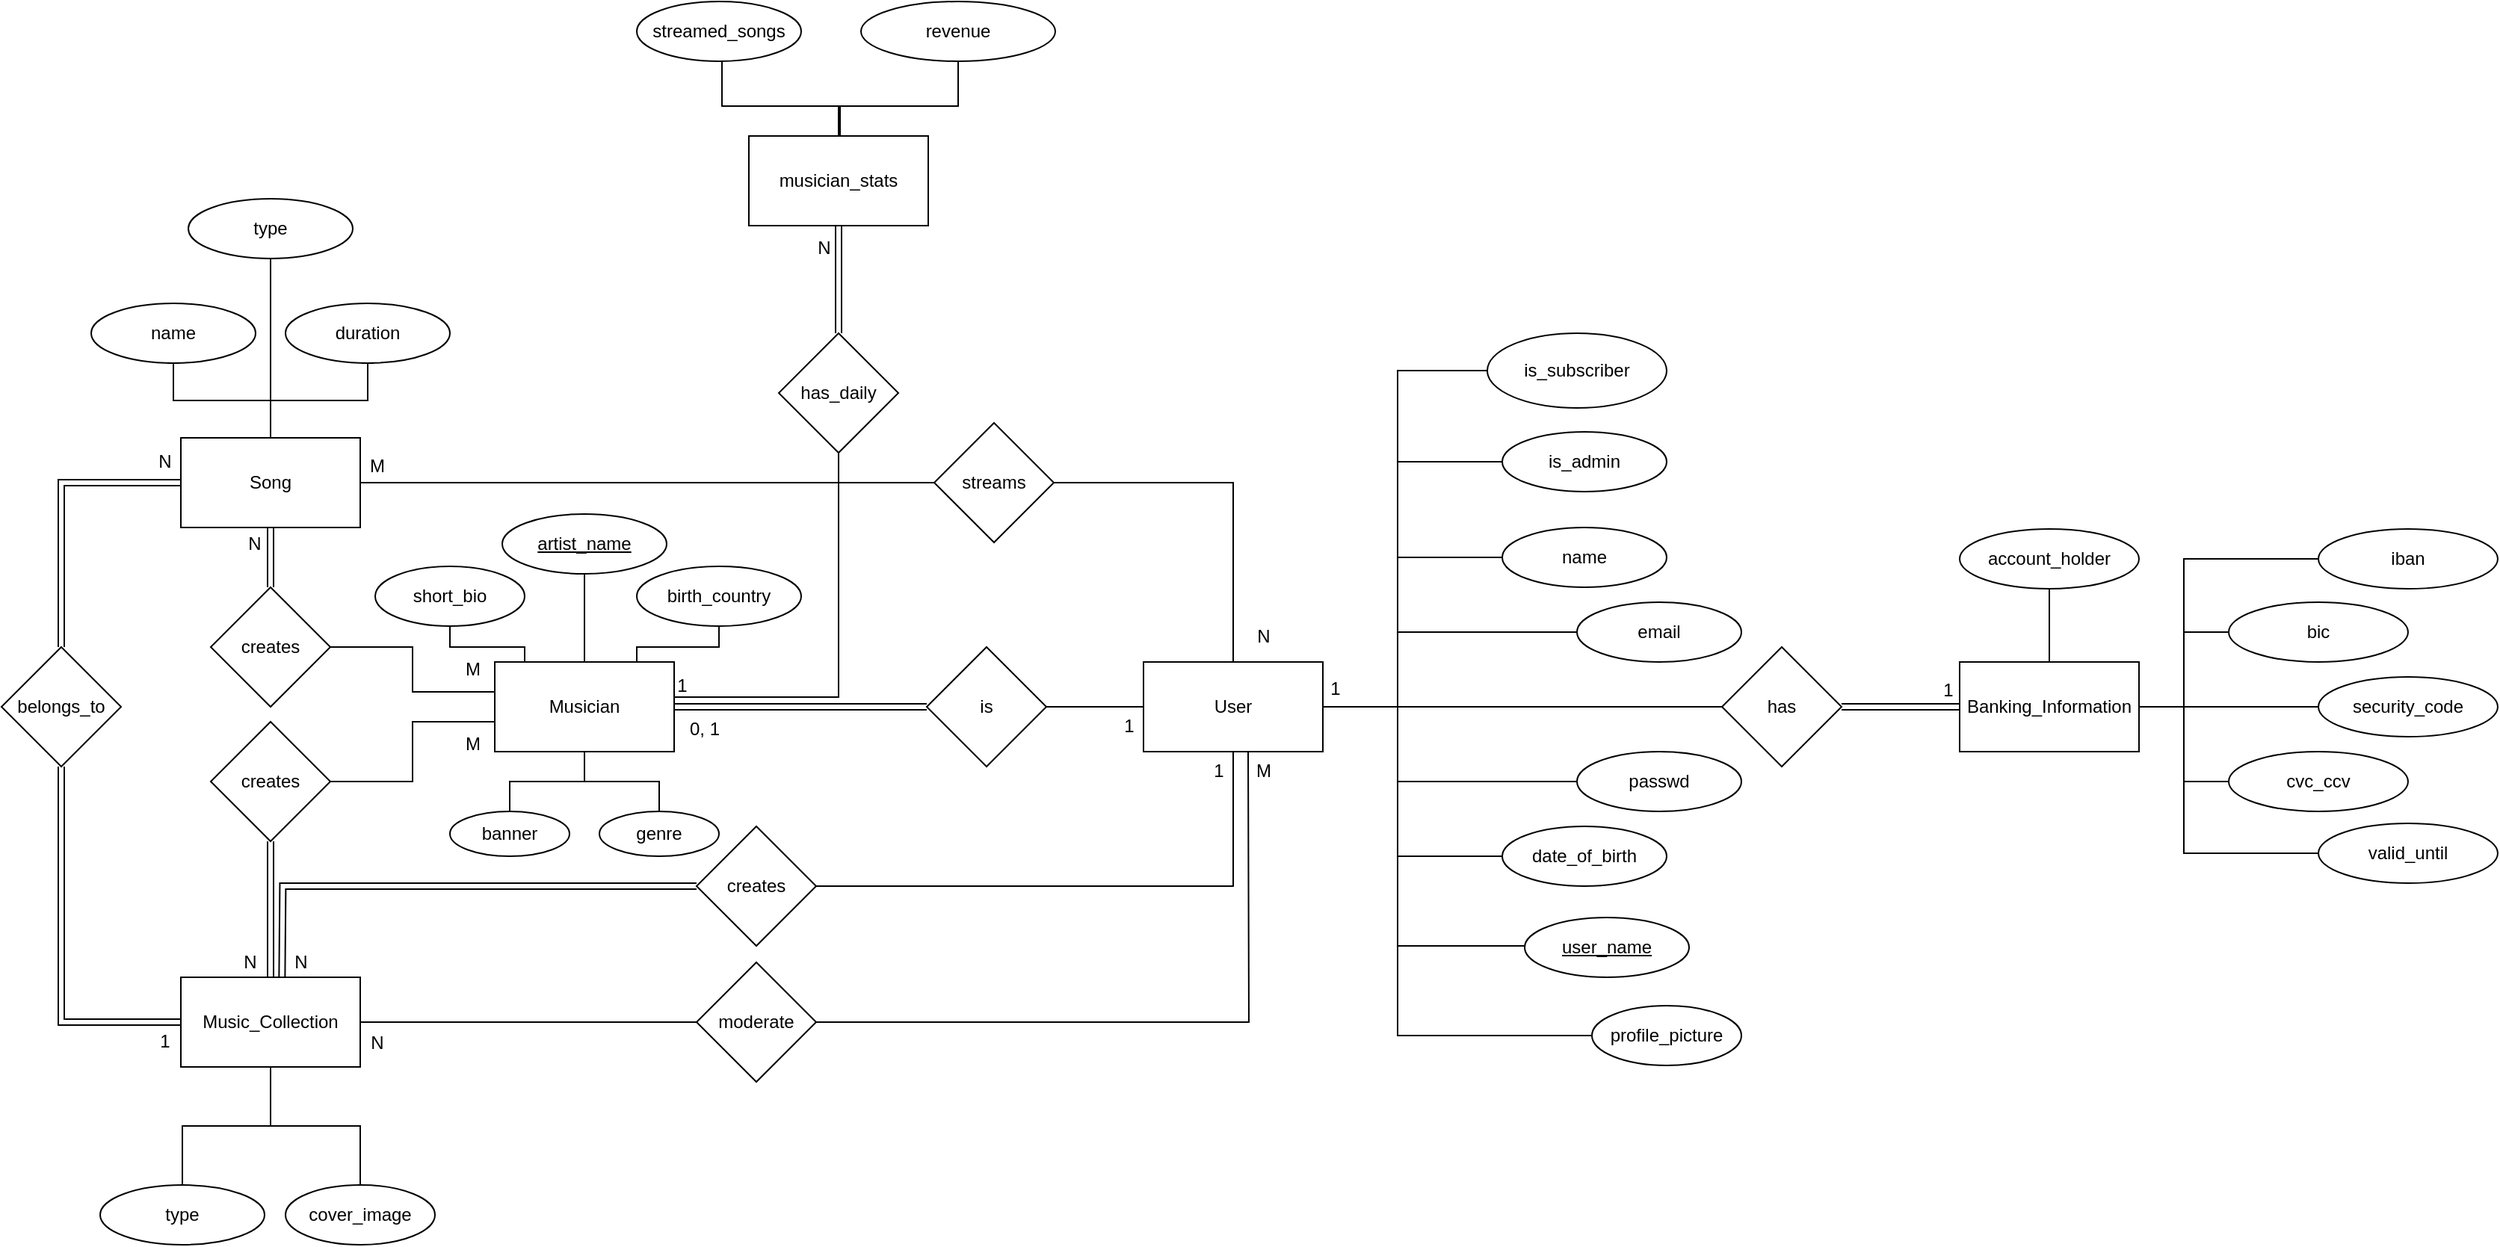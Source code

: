 <mxfile version="24.7.17">
  <diagram name="Page-1" id="TaUfX6dQ_6sSOLUEPohV">
    <mxGraphModel dx="2623" dy="2184" grid="1" gridSize="10" guides="1" tooltips="1" connect="1" arrows="1" fold="1" page="1" pageScale="1" pageWidth="850" pageHeight="1100" math="0" shadow="0">
      <root>
        <mxCell id="0" />
        <mxCell id="1" parent="0" />
        <mxCell id="M-IZh2_x-mo40waA8k21-18" style="edgeStyle=orthogonalEdgeStyle;rounded=0;orthogonalLoop=1;jettySize=auto;html=1;entryX=0.5;entryY=1;entryDx=0;entryDy=0;endArrow=baseDash;endFill=0;" parent="1" source="M-IZh2_x-mo40waA8k21-2" target="M-IZh2_x-mo40waA8k21-17" edge="1">
          <mxGeometry relative="1" as="geometry" />
        </mxCell>
        <mxCell id="M-IZh2_x-mo40waA8k21-19" style="edgeStyle=orthogonalEdgeStyle;rounded=0;orthogonalLoop=1;jettySize=auto;html=1;entryX=0.5;entryY=1;entryDx=0;entryDy=0;endArrow=baseDash;endFill=0;" parent="1" source="M-IZh2_x-mo40waA8k21-2" target="M-IZh2_x-mo40waA8k21-16" edge="1">
          <mxGeometry relative="1" as="geometry" />
        </mxCell>
        <mxCell id="M-IZh2_x-mo40waA8k21-21" value="" style="edgeStyle=orthogonalEdgeStyle;rounded=0;orthogonalLoop=1;jettySize=auto;html=1;endArrow=baseDash;endFill=0;" parent="1" source="M-IZh2_x-mo40waA8k21-2" target="M-IZh2_x-mo40waA8k21-20" edge="1">
          <mxGeometry relative="1" as="geometry" />
        </mxCell>
        <mxCell id="M-IZh2_x-mo40waA8k21-2" value="Song" style="rounded=0;whiteSpace=wrap;html=1;" parent="1" vertex="1">
          <mxGeometry x="80" y="260" width="120" height="60" as="geometry" />
        </mxCell>
        <mxCell id="R3kR3z40ssJg2MjRUmtv-1" style="edgeStyle=orthogonalEdgeStyle;rounded=0;orthogonalLoop=1;jettySize=auto;html=1;exitX=0.5;exitY=0;exitDx=0;exitDy=0;endArrow=baseDash;endFill=0;" parent="1" source="OT3dN3TAftwDxkAceLVw-1" target="M-IZh2_x-mo40waA8k21-3" edge="1">
          <mxGeometry relative="1" as="geometry" />
        </mxCell>
        <mxCell id="M-IZh2_x-mo40waA8k21-3" value="Music_Collection" style="rounded=0;whiteSpace=wrap;html=1;" parent="1" vertex="1">
          <mxGeometry x="80" y="621" width="120" height="60" as="geometry" />
        </mxCell>
        <mxCell id="viIBuKL89xL8FhbZ9wi8-1" style="edgeStyle=orthogonalEdgeStyle;rounded=0;orthogonalLoop=1;jettySize=auto;html=1;endArrow=baseDash;endFill=0;exitX=0.5;exitY=1;exitDx=0;exitDy=0;" parent="1" source="viIBuKL89xL8FhbZ9wi8-2" target="M-IZh2_x-mo40waA8k21-4" edge="1">
          <mxGeometry relative="1" as="geometry">
            <mxPoint x="380" y="360" as="sourcePoint" />
            <Array as="points">
              <mxPoint x="440" y="386" />
              <mxPoint x="440" y="400" />
              <mxPoint x="385" y="400" />
            </Array>
          </mxGeometry>
        </mxCell>
        <mxCell id="viIBuKL89xL8FhbZ9wi8-3" style="edgeStyle=orthogonalEdgeStyle;rounded=0;orthogonalLoop=1;jettySize=auto;html=1;exitX=0.5;exitY=1;exitDx=0;exitDy=0;endArrow=baseDash;endFill=0;" parent="1" source="M-IZh2_x-mo40waA8k21-51" edge="1">
          <mxGeometry relative="1" as="geometry">
            <mxPoint x="350" y="410" as="targetPoint" />
          </mxGeometry>
        </mxCell>
        <mxCell id="viIBuKL89xL8FhbZ9wi8-4" style="edgeStyle=orthogonalEdgeStyle;rounded=0;orthogonalLoop=1;jettySize=auto;html=1;exitX=0.5;exitY=1;exitDx=0;exitDy=0;endArrow=baseDash;endFill=0;" parent="1" source="viIBuKL89xL8FhbZ9wi8-5" target="M-IZh2_x-mo40waA8k21-4" edge="1">
          <mxGeometry relative="1" as="geometry">
            <mxPoint x="290" y="360" as="sourcePoint" />
            <Array as="points">
              <mxPoint x="260" y="400" />
              <mxPoint x="310" y="400" />
            </Array>
          </mxGeometry>
        </mxCell>
        <mxCell id="viIBuKL89xL8FhbZ9wi8-7" style="edgeStyle=orthogonalEdgeStyle;rounded=0;orthogonalLoop=1;jettySize=auto;html=1;endArrow=baseDash;endFill=0;" parent="1" source="viIBuKL89xL8FhbZ9wi8-8" target="M-IZh2_x-mo40waA8k21-4" edge="1">
          <mxGeometry relative="1" as="geometry">
            <mxPoint x="350" y="500" as="sourcePoint" />
          </mxGeometry>
        </mxCell>
        <mxCell id="M-IZh2_x-mo40waA8k21-4" value="Musician" style="rounded=0;whiteSpace=wrap;html=1;" parent="1" vertex="1">
          <mxGeometry x="290" y="410" width="120" height="60" as="geometry" />
        </mxCell>
        <mxCell id="M-IZh2_x-mo40waA8k21-8" style="edgeStyle=orthogonalEdgeStyle;rounded=0;orthogonalLoop=1;jettySize=auto;html=1;endArrow=baseDash;endFill=0;exitX=1;exitY=0.5;exitDx=0;exitDy=0;" parent="1" source="M-IZh2_x-mo40waA8k21-7" target="M-IZh2_x-mo40waA8k21-5" edge="1">
          <mxGeometry relative="1" as="geometry" />
        </mxCell>
        <mxCell id="M-IZh2_x-mo40waA8k21-39" style="edgeStyle=orthogonalEdgeStyle;rounded=0;orthogonalLoop=1;jettySize=auto;html=1;exitX=0;exitY=0.5;exitDx=0;exitDy=0;entryX=1;entryY=0.5;entryDx=0;entryDy=0;endArrow=baseDash;endFill=0;" parent="1" source="M-IZh2_x-mo40waA8k21-33" target="M-IZh2_x-mo40waA8k21-5" edge="1">
          <mxGeometry relative="1" as="geometry">
            <Array as="points">
              <mxPoint x="894" y="340" />
              <mxPoint x="894" y="440" />
            </Array>
          </mxGeometry>
        </mxCell>
        <mxCell id="M-IZh2_x-mo40waA8k21-47" style="edgeStyle=orthogonalEdgeStyle;rounded=0;orthogonalLoop=1;jettySize=auto;html=1;exitX=1;exitY=0.5;exitDx=0;exitDy=0;endArrow=baseDash;endFill=0;" parent="1" source="M-IZh2_x-mo40waA8k21-46" target="M-IZh2_x-mo40waA8k21-5" edge="1">
          <mxGeometry relative="1" as="geometry">
            <Array as="points">
              <mxPoint x="784" y="290" />
            </Array>
          </mxGeometry>
        </mxCell>
        <mxCell id="rp67jTKDv4jTURseV-1P-2" style="edgeStyle=orthogonalEdgeStyle;rounded=0;orthogonalLoop=1;jettySize=auto;html=1;exitX=0;exitY=0.5;exitDx=0;exitDy=0;endArrow=baseDash;endFill=0;" parent="1" source="rp67jTKDv4jTURseV-1P-1" edge="1">
          <mxGeometry relative="1" as="geometry">
            <mxPoint x="844" y="440" as="targetPoint" />
            <Array as="points">
              <mxPoint x="894" y="276" />
              <mxPoint x="894" y="440" />
            </Array>
          </mxGeometry>
        </mxCell>
        <mxCell id="OT3dN3TAftwDxkAceLVw-16" style="edgeStyle=orthogonalEdgeStyle;rounded=0;orthogonalLoop=1;jettySize=auto;html=1;exitX=0;exitY=0.5;exitDx=0;exitDy=0;entryX=1;entryY=0.5;entryDx=0;entryDy=0;endArrow=baseDash;endFill=0;" parent="1" source="OT3dN3TAftwDxkAceLVw-10" target="M-IZh2_x-mo40waA8k21-5" edge="1">
          <mxGeometry relative="1" as="geometry">
            <Array as="points">
              <mxPoint x="894" y="660" />
              <mxPoint x="894" y="440" />
            </Array>
          </mxGeometry>
        </mxCell>
        <mxCell id="viIBuKL89xL8FhbZ9wi8-20" style="edgeStyle=orthogonalEdgeStyle;rounded=0;orthogonalLoop=1;jettySize=auto;html=1;endArrow=baseDash;endFill=0;entryX=1;entryY=0.5;entryDx=0;entryDy=0;exitX=0;exitY=0.5;exitDx=0;exitDy=0;" parent="1" source="viIBuKL89xL8FhbZ9wi8-21" target="M-IZh2_x-mo40waA8k21-5" edge="1">
          <mxGeometry relative="1" as="geometry">
            <mxPoint x="845" y="440" as="targetPoint" />
            <mxPoint x="958" y="205" as="sourcePoint" />
            <Array as="points">
              <mxPoint x="894" y="215" />
              <mxPoint x="894" y="440" />
            </Array>
          </mxGeometry>
        </mxCell>
        <mxCell id="viIBuKL89xL8FhbZ9wi8-22" style="edgeStyle=orthogonalEdgeStyle;rounded=0;orthogonalLoop=1;jettySize=auto;html=1;exitX=0;exitY=0.5;exitDx=0;exitDy=0;endArrow=baseDash;endFill=0;" parent="1" source="viIBuKL89xL8FhbZ9wi8-19" target="M-IZh2_x-mo40waA8k21-5" edge="1">
          <mxGeometry relative="1" as="geometry" />
        </mxCell>
        <mxCell id="M-IZh2_x-mo40waA8k21-5" value="User" style="rounded=0;whiteSpace=wrap;html=1;" parent="1" vertex="1">
          <mxGeometry x="724" y="410" width="120" height="60" as="geometry" />
        </mxCell>
        <mxCell id="M-IZh2_x-mo40waA8k21-9" style="edgeStyle=orthogonalEdgeStyle;rounded=0;orthogonalLoop=1;jettySize=auto;html=1;entryX=1;entryY=0.5;entryDx=0;entryDy=0;endArrow=baseDash;endFill=0;shape=link;" parent="1" source="M-IZh2_x-mo40waA8k21-7" target="M-IZh2_x-mo40waA8k21-4" edge="1">
          <mxGeometry relative="1" as="geometry">
            <mxPoint x="514" y="440" as="targetPoint" />
          </mxGeometry>
        </mxCell>
        <mxCell id="M-IZh2_x-mo40waA8k21-7" value="is" style="rhombus;whiteSpace=wrap;html=1;" parent="1" vertex="1">
          <mxGeometry x="579" y="400" width="80" height="80" as="geometry" />
        </mxCell>
        <mxCell id="M-IZh2_x-mo40waA8k21-13" value="" style="edgeStyle=orthogonalEdgeStyle;rounded=0;orthogonalLoop=1;jettySize=auto;html=1;endArrow=baseDash;endFill=0;shape=link;" parent="1" source="M-IZh2_x-mo40waA8k21-10" target="M-IZh2_x-mo40waA8k21-3" edge="1">
          <mxGeometry relative="1" as="geometry" />
        </mxCell>
        <mxCell id="M-IZh2_x-mo40waA8k21-10" value="creates" style="rhombus;whiteSpace=wrap;html=1;" parent="1" vertex="1">
          <mxGeometry x="100" y="450" width="80" height="80" as="geometry" />
        </mxCell>
        <mxCell id="rp67jTKDv4jTURseV-1P-3" style="edgeStyle=orthogonalEdgeStyle;rounded=0;orthogonalLoop=1;jettySize=auto;html=1;endArrow=baseDash;endFill=0;" parent="1" source="M-IZh2_x-mo40waA8k21-14" target="M-IZh2_x-mo40waA8k21-3" edge="1">
          <mxGeometry relative="1" as="geometry" />
        </mxCell>
        <mxCell id="M-IZh2_x-mo40waA8k21-14" value="type" style="ellipse;whiteSpace=wrap;html=1;" parent="1" vertex="1">
          <mxGeometry x="26" y="760" width="110" height="40" as="geometry" />
        </mxCell>
        <mxCell id="M-IZh2_x-mo40waA8k21-16" value="name" style="ellipse;whiteSpace=wrap;html=1;" parent="1" vertex="1">
          <mxGeometry x="20" y="170" width="110" height="40" as="geometry" />
        </mxCell>
        <mxCell id="M-IZh2_x-mo40waA8k21-17" value="duration" style="ellipse;whiteSpace=wrap;html=1;" parent="1" vertex="1">
          <mxGeometry x="150" y="170" width="110" height="40" as="geometry" />
        </mxCell>
        <mxCell id="M-IZh2_x-mo40waA8k21-20" value="type" style="ellipse;whiteSpace=wrap;html=1;" parent="1" vertex="1">
          <mxGeometry x="85" y="100" width="110" height="40" as="geometry" />
        </mxCell>
        <mxCell id="M-IZh2_x-mo40waA8k21-25" style="edgeStyle=orthogonalEdgeStyle;rounded=0;orthogonalLoop=1;jettySize=auto;html=1;entryX=0.5;entryY=1;entryDx=0;entryDy=0;endArrow=baseDash;endFill=0;exitX=1;exitY=0.5;exitDx=0;exitDy=0;" parent="1" source="M-IZh2_x-mo40waA8k21-23" edge="1">
          <mxGeometry relative="1" as="geometry">
            <mxPoint x="669" y="651" as="sourcePoint" />
            <mxPoint x="794" y="470" as="targetPoint" />
          </mxGeometry>
        </mxCell>
        <mxCell id="M-IZh2_x-mo40waA8k21-26" style="edgeStyle=orthogonalEdgeStyle;rounded=0;orthogonalLoop=1;jettySize=auto;html=1;entryX=1;entryY=0.5;entryDx=0;entryDy=0;endArrow=baseDash;endFill=0;" parent="1" source="M-IZh2_x-mo40waA8k21-23" target="M-IZh2_x-mo40waA8k21-3" edge="1">
          <mxGeometry relative="1" as="geometry" />
        </mxCell>
        <mxCell id="M-IZh2_x-mo40waA8k21-23" value="moderate" style="rhombus;whiteSpace=wrap;html=1;" parent="1" vertex="1">
          <mxGeometry x="425" y="611" width="80" height="80" as="geometry" />
        </mxCell>
        <mxCell id="M-IZh2_x-mo40waA8k21-31" style="edgeStyle=orthogonalEdgeStyle;rounded=0;orthogonalLoop=1;jettySize=auto;html=1;entryX=0;entryY=0.5;entryDx=0;entryDy=0;endArrow=baseDash;endFill=0;shape=link;" parent="1" source="M-IZh2_x-mo40waA8k21-29" target="M-IZh2_x-mo40waA8k21-2" edge="1">
          <mxGeometry relative="1" as="geometry">
            <Array as="points">
              <mxPoint y="290" />
            </Array>
          </mxGeometry>
        </mxCell>
        <mxCell id="M-IZh2_x-mo40waA8k21-72" style="edgeStyle=orthogonalEdgeStyle;rounded=0;orthogonalLoop=1;jettySize=auto;html=1;entryX=0;entryY=0.5;entryDx=0;entryDy=0;endArrow=baseDash;endFill=0;shape=link;" parent="1" source="M-IZh2_x-mo40waA8k21-29" target="M-IZh2_x-mo40waA8k21-3" edge="1">
          <mxGeometry relative="1" as="geometry">
            <Array as="points">
              <mxPoint y="651" />
            </Array>
          </mxGeometry>
        </mxCell>
        <mxCell id="M-IZh2_x-mo40waA8k21-29" value="belongs_to" style="rhombus;whiteSpace=wrap;html=1;" parent="1" vertex="1">
          <mxGeometry x="-40" y="400" width="80" height="80" as="geometry" />
        </mxCell>
        <mxCell id="M-IZh2_x-mo40waA8k21-33" value="name" style="ellipse;whiteSpace=wrap;html=1;" parent="1" vertex="1">
          <mxGeometry x="964" y="320" width="110" height="40" as="geometry" />
        </mxCell>
        <mxCell id="M-IZh2_x-mo40waA8k21-40" style="edgeStyle=orthogonalEdgeStyle;rounded=0;orthogonalLoop=1;jettySize=auto;html=1;endArrow=baseDash;endFill=0;" parent="1" source="M-IZh2_x-mo40waA8k21-35" edge="1">
          <mxGeometry relative="1" as="geometry">
            <mxPoint x="844" y="440" as="targetPoint" />
            <Array as="points">
              <mxPoint x="894" y="390" />
              <mxPoint x="894" y="440" />
            </Array>
          </mxGeometry>
        </mxCell>
        <mxCell id="M-IZh2_x-mo40waA8k21-35" value="email" style="ellipse;whiteSpace=wrap;html=1;" parent="1" vertex="1">
          <mxGeometry x="1014" y="370" width="110" height="40" as="geometry" />
        </mxCell>
        <mxCell id="M-IZh2_x-mo40waA8k21-42" style="edgeStyle=orthogonalEdgeStyle;rounded=0;orthogonalLoop=1;jettySize=auto;html=1;endArrow=baseDash;endFill=0;" parent="1" source="M-IZh2_x-mo40waA8k21-36" edge="1">
          <mxGeometry relative="1" as="geometry">
            <mxPoint x="844" y="440" as="targetPoint" />
            <Array as="points">
              <mxPoint x="894" y="490" />
              <mxPoint x="894" y="440" />
            </Array>
          </mxGeometry>
        </mxCell>
        <mxCell id="M-IZh2_x-mo40waA8k21-36" value="passwd" style="ellipse;whiteSpace=wrap;html=1;" parent="1" vertex="1">
          <mxGeometry x="1014" y="470" width="110" height="40" as="geometry" />
        </mxCell>
        <mxCell id="M-IZh2_x-mo40waA8k21-43" style="edgeStyle=orthogonalEdgeStyle;rounded=0;orthogonalLoop=1;jettySize=auto;html=1;endArrow=baseDash;endFill=0;" parent="1" source="M-IZh2_x-mo40waA8k21-37" edge="1">
          <mxGeometry relative="1" as="geometry">
            <mxPoint x="844" y="440" as="targetPoint" />
            <Array as="points">
              <mxPoint x="894" y="540" />
              <mxPoint x="894" y="440" />
            </Array>
          </mxGeometry>
        </mxCell>
        <mxCell id="M-IZh2_x-mo40waA8k21-37" value="date_of_birth" style="ellipse;whiteSpace=wrap;html=1;" parent="1" vertex="1">
          <mxGeometry x="964" y="520" width="110" height="40" as="geometry" />
        </mxCell>
        <mxCell id="M-IZh2_x-mo40waA8k21-45" style="edgeStyle=orthogonalEdgeStyle;rounded=0;orthogonalLoop=1;jettySize=auto;html=1;endArrow=baseDash;endFill=0;" parent="1" source="M-IZh2_x-mo40waA8k21-44" edge="1">
          <mxGeometry relative="1" as="geometry">
            <mxPoint x="844" y="440" as="targetPoint" />
            <Array as="points">
              <mxPoint x="894" y="600" />
              <mxPoint x="894" y="440" />
            </Array>
          </mxGeometry>
        </mxCell>
        <mxCell id="M-IZh2_x-mo40waA8k21-44" value="&lt;u&gt;user_name&lt;/u&gt;" style="ellipse;whiteSpace=wrap;html=1;" parent="1" vertex="1">
          <mxGeometry x="979" y="581" width="110" height="40" as="geometry" />
        </mxCell>
        <mxCell id="M-IZh2_x-mo40waA8k21-48" style="edgeStyle=orthogonalEdgeStyle;rounded=0;orthogonalLoop=1;jettySize=auto;html=1;entryX=1;entryY=0.5;entryDx=0;entryDy=0;endArrow=baseDash;endFill=0;" parent="1" source="M-IZh2_x-mo40waA8k21-46" target="M-IZh2_x-mo40waA8k21-2" edge="1">
          <mxGeometry relative="1" as="geometry" />
        </mxCell>
        <mxCell id="M-IZh2_x-mo40waA8k21-46" value="streams" style="rhombus;whiteSpace=wrap;html=1;" parent="1" vertex="1">
          <mxGeometry x="584" y="250" width="80" height="80" as="geometry" />
        </mxCell>
        <mxCell id="M-IZh2_x-mo40waA8k21-51" value="&lt;u&gt;artist_name&lt;/u&gt;" style="ellipse;whiteSpace=wrap;html=1;" parent="1" vertex="1">
          <mxGeometry x="295" y="311" width="110" height="40" as="geometry" />
        </mxCell>
        <mxCell id="M-IZh2_x-mo40waA8k21-74" style="edgeStyle=orthogonalEdgeStyle;rounded=0;orthogonalLoop=1;jettySize=auto;html=1;endArrow=baseDash;endFill=0;exitX=1;exitY=0.5;exitDx=0;exitDy=0;entryX=0.5;entryY=1;entryDx=0;entryDy=0;" parent="1" source="M-IZh2_x-mo40waA8k21-73" target="M-IZh2_x-mo40waA8k21-5" edge="1">
          <mxGeometry relative="1" as="geometry">
            <mxPoint x="620" y="480" as="targetPoint" />
            <mxPoint x="330.5" y="550.0" as="sourcePoint" />
            <Array as="points">
              <mxPoint x="784" y="560" />
            </Array>
          </mxGeometry>
        </mxCell>
        <mxCell id="M-IZh2_x-mo40waA8k21-73" value="creates" style="rhombus;whiteSpace=wrap;html=1;" parent="1" vertex="1">
          <mxGeometry x="425" y="520" width="80" height="80" as="geometry" />
        </mxCell>
        <mxCell id="M-IZh2_x-mo40waA8k21-76" style="edgeStyle=orthogonalEdgeStyle;rounded=0;orthogonalLoop=1;jettySize=auto;html=1;entryX=0.664;entryY=0;entryDx=0;entryDy=0;entryPerimeter=0;endArrow=baseDash;endFill=0;shape=link;exitX=0;exitY=0.5;exitDx=0;exitDy=0;" parent="1" source="M-IZh2_x-mo40waA8k21-73" edge="1">
          <mxGeometry relative="1" as="geometry">
            <mxPoint x="248.0" y="550.0" as="sourcePoint" />
            <mxPoint x="147.68" y="621" as="targetPoint" />
          </mxGeometry>
        </mxCell>
        <mxCell id="M-IZh2_x-mo40waA8k21-77" value="1" style="text;html=1;align=center;verticalAlign=middle;resizable=0;points=[];autosize=1;strokeColor=none;fillColor=none;" parent="1" vertex="1">
          <mxGeometry x="759" y="468" width="30" height="30" as="geometry" />
        </mxCell>
        <mxCell id="M-IZh2_x-mo40waA8k21-78" value="N" style="text;html=1;align=center;verticalAlign=middle;resizable=0;points=[];autosize=1;strokeColor=none;fillColor=none;" parent="1" vertex="1">
          <mxGeometry x="145" y="596" width="30" height="30" as="geometry" />
        </mxCell>
        <mxCell id="M-IZh2_x-mo40waA8k21-79" value="M" style="text;html=1;align=center;verticalAlign=middle;resizable=0;points=[];autosize=1;strokeColor=none;fillColor=none;" parent="1" vertex="1">
          <mxGeometry x="260" y="450" width="30" height="30" as="geometry" />
        </mxCell>
        <mxCell id="M-IZh2_x-mo40waA8k21-80" value="N" style="text;html=1;align=center;verticalAlign=middle;resizable=0;points=[];autosize=1;strokeColor=none;fillColor=none;" parent="1" vertex="1">
          <mxGeometry x="111" y="596" width="30" height="30" as="geometry" />
        </mxCell>
        <mxCell id="M-IZh2_x-mo40waA8k21-81" value="N" style="text;html=1;align=center;verticalAlign=middle;resizable=0;points=[];autosize=1;strokeColor=none;fillColor=none;" parent="1" vertex="1">
          <mxGeometry x="114" y="316" width="30" height="30" as="geometry" />
        </mxCell>
        <mxCell id="M-IZh2_x-mo40waA8k21-84" value="M" style="text;html=1;align=center;verticalAlign=middle;resizable=0;points=[];autosize=1;strokeColor=none;fillColor=none;" parent="1" vertex="1">
          <mxGeometry x="196" y="264" width="30" height="30" as="geometry" />
        </mxCell>
        <mxCell id="M-IZh2_x-mo40waA8k21-85" value="N" style="text;html=1;align=center;verticalAlign=middle;resizable=0;points=[];autosize=1;strokeColor=none;fillColor=none;" parent="1" vertex="1">
          <mxGeometry x="54" y="261" width="30" height="30" as="geometry" />
        </mxCell>
        <mxCell id="M-IZh2_x-mo40waA8k21-86" value="1" style="text;html=1;align=center;verticalAlign=middle;resizable=0;points=[];autosize=1;strokeColor=none;fillColor=none;" parent="1" vertex="1">
          <mxGeometry x="54" y="649" width="30" height="30" as="geometry" />
        </mxCell>
        <mxCell id="M-IZh2_x-mo40waA8k21-87" value="1" style="text;html=1;align=center;verticalAlign=middle;resizable=0;points=[];autosize=1;strokeColor=none;fillColor=none;" parent="1" vertex="1">
          <mxGeometry x="699" y="438" width="30" height="30" as="geometry" />
        </mxCell>
        <mxCell id="M-IZh2_x-mo40waA8k21-88" value="0, 1" style="text;html=1;align=center;verticalAlign=middle;resizable=0;points=[];autosize=1;strokeColor=none;fillColor=none;" parent="1" vertex="1">
          <mxGeometry x="410" y="440" width="40" height="30" as="geometry" />
        </mxCell>
        <mxCell id="M-IZh2_x-mo40waA8k21-89" value="M" style="text;html=1;align=center;verticalAlign=middle;resizable=0;points=[];autosize=1;strokeColor=none;fillColor=none;" parent="1" vertex="1">
          <mxGeometry x="789" y="468" width="30" height="30" as="geometry" />
        </mxCell>
        <mxCell id="M-IZh2_x-mo40waA8k21-90" value="N" style="text;html=1;align=center;verticalAlign=middle;resizable=0;points=[];autosize=1;strokeColor=none;fillColor=none;" parent="1" vertex="1">
          <mxGeometry x="196" y="650" width="30" height="30" as="geometry" />
        </mxCell>
        <mxCell id="M-IZh2_x-mo40waA8k21-93" value="N" style="text;html=1;align=center;verticalAlign=middle;resizable=0;points=[];autosize=1;strokeColor=none;fillColor=none;" parent="1" vertex="1">
          <mxGeometry x="789" y="378" width="30" height="30" as="geometry" />
        </mxCell>
        <mxCell id="M-IZh2_x-mo40waA8k21-98" value="" style="edgeStyle=orthogonalEdgeStyle;rounded=0;orthogonalLoop=1;jettySize=auto;html=1;endArrow=baseDash;endFill=0;shape=link;" parent="1" source="M-IZh2_x-mo40waA8k21-94" target="M-IZh2_x-mo40waA8k21-2" edge="1">
          <mxGeometry relative="1" as="geometry" />
        </mxCell>
        <mxCell id="M-IZh2_x-mo40waA8k21-94" value="creates" style="rhombus;whiteSpace=wrap;html=1;" parent="1" vertex="1">
          <mxGeometry x="100" y="360" width="80" height="80" as="geometry" />
        </mxCell>
        <mxCell id="M-IZh2_x-mo40waA8k21-100" value="M" style="text;html=1;align=center;verticalAlign=middle;resizable=0;points=[];autosize=1;strokeColor=none;fillColor=none;" parent="1" vertex="1">
          <mxGeometry x="260" y="400" width="30" height="30" as="geometry" />
        </mxCell>
        <mxCell id="M-IZh2_x-mo40waA8k21-104" style="edgeStyle=orthogonalEdgeStyle;rounded=0;orthogonalLoop=1;jettySize=auto;html=1;entryX=0;entryY=0.333;entryDx=0;entryDy=0;entryPerimeter=0;endArrow=baseDash;endFill=0;" parent="1" source="M-IZh2_x-mo40waA8k21-94" target="M-IZh2_x-mo40waA8k21-4" edge="1">
          <mxGeometry relative="1" as="geometry" />
        </mxCell>
        <mxCell id="M-IZh2_x-mo40waA8k21-105" style="edgeStyle=orthogonalEdgeStyle;rounded=0;orthogonalLoop=1;jettySize=auto;html=1;entryX=0;entryY=0.667;entryDx=0;entryDy=0;entryPerimeter=0;endArrow=baseDash;endFill=0;" parent="1" source="M-IZh2_x-mo40waA8k21-10" target="M-IZh2_x-mo40waA8k21-4" edge="1">
          <mxGeometry relative="1" as="geometry" />
        </mxCell>
        <mxCell id="rp67jTKDv4jTURseV-1P-1" value="is_admin" style="ellipse;whiteSpace=wrap;html=1;" parent="1" vertex="1">
          <mxGeometry x="964" y="256" width="110" height="40" as="geometry" />
        </mxCell>
        <mxCell id="OT3dN3TAftwDxkAceLVw-1" value="cover_image" style="ellipse;whiteSpace=wrap;html=1;align=center;" parent="1" vertex="1">
          <mxGeometry x="150" y="760" width="100" height="40" as="geometry" />
        </mxCell>
        <mxCell id="OT3dN3TAftwDxkAceLVw-10" value="profile_picture" style="ellipse;whiteSpace=wrap;html=1;align=center;" parent="1" vertex="1">
          <mxGeometry x="1024" y="640" width="100" height="40" as="geometry" />
        </mxCell>
        <mxCell id="viIBuKL89xL8FhbZ9wi8-2" value="birth_country" style="ellipse;whiteSpace=wrap;html=1;" parent="1" vertex="1">
          <mxGeometry x="385" y="346" width="110" height="40" as="geometry" />
        </mxCell>
        <mxCell id="viIBuKL89xL8FhbZ9wi8-5" value="short_bio" style="ellipse;whiteSpace=wrap;html=1;" parent="1" vertex="1">
          <mxGeometry x="210" y="346" width="100" height="40" as="geometry" />
        </mxCell>
        <mxCell id="viIBuKL89xL8FhbZ9wi8-9" style="edgeStyle=orthogonalEdgeStyle;rounded=0;orthogonalLoop=1;jettySize=auto;html=1;endArrow=baseDash;endFill=0;" parent="1" source="viIBuKL89xL8FhbZ9wi8-10" edge="1">
          <mxGeometry relative="1" as="geometry">
            <mxPoint x="521" y="58" as="targetPoint" />
            <mxPoint x="442.029" y="7.997" as="sourcePoint" />
            <Array as="points">
              <mxPoint x="442" y="38" />
              <mxPoint x="521" y="38" />
            </Array>
          </mxGeometry>
        </mxCell>
        <mxCell id="viIBuKL89xL8FhbZ9wi8-11" style="edgeStyle=orthogonalEdgeStyle;rounded=0;orthogonalLoop=1;jettySize=auto;html=1;endArrow=baseDash;endFill=0;" parent="1" source="viIBuKL89xL8FhbZ9wi8-12" target="viIBuKL89xL8FhbZ9wi8-6" edge="1">
          <mxGeometry relative="1" as="geometry">
            <mxPoint x="571" y="18" as="sourcePoint" />
            <Array as="points">
              <mxPoint x="600" y="38" />
              <mxPoint x="520" y="38" />
            </Array>
          </mxGeometry>
        </mxCell>
        <mxCell id="viIBuKL89xL8FhbZ9wi8-6" value="musician_stats" style="rounded=0;whiteSpace=wrap;html=1;" parent="1" vertex="1">
          <mxGeometry x="460" y="58" width="120" height="60" as="geometry" />
        </mxCell>
        <mxCell id="viIBuKL89xL8FhbZ9wi8-8" value="banner" style="ellipse;whiteSpace=wrap;html=1;" parent="1" vertex="1">
          <mxGeometry x="260" y="510" width="80" height="30" as="geometry" />
        </mxCell>
        <mxCell id="viIBuKL89xL8FhbZ9wi8-12" value="revenue" style="ellipse;whiteSpace=wrap;html=1;" parent="1" vertex="1">
          <mxGeometry x="535" y="-32" width="130" height="40" as="geometry" />
        </mxCell>
        <mxCell id="viIBuKL89xL8FhbZ9wi8-13" value="" style="edgeStyle=orthogonalEdgeStyle;rounded=0;orthogonalLoop=1;jettySize=auto;html=1;endArrow=baseDash;endFill=0;" parent="1" target="viIBuKL89xL8FhbZ9wi8-10" edge="1">
          <mxGeometry relative="1" as="geometry">
            <mxPoint x="521" y="58" as="targetPoint" />
            <mxPoint x="442.029" y="7.997" as="sourcePoint" />
            <Array as="points" />
          </mxGeometry>
        </mxCell>
        <mxCell id="viIBuKL89xL8FhbZ9wi8-10" value="streamed_songs" style="ellipse;whiteSpace=wrap;html=1;" parent="1" vertex="1">
          <mxGeometry x="385" y="-32" width="110" height="40" as="geometry" />
        </mxCell>
        <mxCell id="YVvOxHRS0cI5OlyDcs-c-7" style="edgeStyle=orthogonalEdgeStyle;rounded=0;orthogonalLoop=1;jettySize=auto;html=1;endArrow=baseDash;endFill=0;shape=link;" edge="1" parent="1" source="viIBuKL89xL8FhbZ9wi8-16" target="viIBuKL89xL8FhbZ9wi8-6">
          <mxGeometry relative="1" as="geometry" />
        </mxCell>
        <mxCell id="viIBuKL89xL8FhbZ9wi8-16" value="has_daily" style="rhombus;whiteSpace=wrap;html=1;" parent="1" vertex="1">
          <mxGeometry x="480" y="190" width="80" height="80" as="geometry" />
        </mxCell>
        <mxCell id="viIBuKL89xL8FhbZ9wi8-17" value="1" style="text;html=1;align=center;verticalAlign=middle;resizable=0;points=[];autosize=1;strokeColor=none;fillColor=none;" parent="1" vertex="1">
          <mxGeometry x="400" y="411" width="30" height="30" as="geometry" />
        </mxCell>
        <mxCell id="viIBuKL89xL8FhbZ9wi8-18" value="N" style="text;html=1;align=center;verticalAlign=middle;resizable=0;points=[];autosize=1;strokeColor=none;fillColor=none;" parent="1" vertex="1">
          <mxGeometry x="495" y="118" width="30" height="30" as="geometry" />
        </mxCell>
        <mxCell id="viIBuKL89xL8FhbZ9wi8-24" style="edgeStyle=orthogonalEdgeStyle;rounded=0;orthogonalLoop=1;jettySize=auto;html=1;exitX=1;exitY=0.5;exitDx=0;exitDy=0;endArrow=baseDash;endFill=0;shape=link;" parent="1" source="viIBuKL89xL8FhbZ9wi8-19" target="viIBuKL89xL8FhbZ9wi8-23" edge="1">
          <mxGeometry relative="1" as="geometry" />
        </mxCell>
        <mxCell id="viIBuKL89xL8FhbZ9wi8-19" value="has" style="rhombus;whiteSpace=wrap;html=1;" parent="1" vertex="1">
          <mxGeometry x="1111" y="400" width="80" height="80" as="geometry" />
        </mxCell>
        <mxCell id="viIBuKL89xL8FhbZ9wi8-21" value="is_subscriber" style="ellipse;whiteSpace=wrap;html=1;" parent="1" vertex="1">
          <mxGeometry x="954" y="190" width="120" height="50" as="geometry" />
        </mxCell>
        <mxCell id="viIBuKL89xL8FhbZ9wi8-23" value="Banking_Information" style="rounded=0;whiteSpace=wrap;html=1;" parent="1" vertex="1">
          <mxGeometry x="1270" y="410" width="120" height="60" as="geometry" />
        </mxCell>
        <mxCell id="viIBuKL89xL8FhbZ9wi8-33" style="edgeStyle=orthogonalEdgeStyle;rounded=0;orthogonalLoop=1;jettySize=auto;html=1;endArrow=baseDash;endFill=0;" parent="1" source="viIBuKL89xL8FhbZ9wi8-26" target="viIBuKL89xL8FhbZ9wi8-23" edge="1">
          <mxGeometry relative="1" as="geometry" />
        </mxCell>
        <mxCell id="viIBuKL89xL8FhbZ9wi8-26" value="account_holder" style="ellipse;whiteSpace=wrap;html=1;" parent="1" vertex="1">
          <mxGeometry x="1270" y="321" width="120" height="40" as="geometry" />
        </mxCell>
        <mxCell id="viIBuKL89xL8FhbZ9wi8-38" style="edgeStyle=orthogonalEdgeStyle;rounded=0;orthogonalLoop=1;jettySize=auto;html=1;endArrow=baseDash;endFill=0;" parent="1" source="viIBuKL89xL8FhbZ9wi8-28" edge="1">
          <mxGeometry relative="1" as="geometry">
            <mxPoint x="1390" y="440.0" as="targetPoint" />
            <Array as="points">
              <mxPoint x="1420" y="341" />
              <mxPoint x="1420" y="440" />
            </Array>
          </mxGeometry>
        </mxCell>
        <mxCell id="viIBuKL89xL8FhbZ9wi8-28" value="iban" style="ellipse;whiteSpace=wrap;html=1;" parent="1" vertex="1">
          <mxGeometry x="1510" y="321" width="120" height="40" as="geometry" />
        </mxCell>
        <mxCell id="viIBuKL89xL8FhbZ9wi8-35" style="edgeStyle=orthogonalEdgeStyle;rounded=0;orthogonalLoop=1;jettySize=auto;html=1;entryX=1;entryY=0.5;entryDx=0;entryDy=0;endArrow=baseDash;endFill=0;" parent="1" source="viIBuKL89xL8FhbZ9wi8-29" target="viIBuKL89xL8FhbZ9wi8-23" edge="1">
          <mxGeometry relative="1" as="geometry" />
        </mxCell>
        <mxCell id="viIBuKL89xL8FhbZ9wi8-29" value="bic" style="ellipse;whiteSpace=wrap;html=1;" parent="1" vertex="1">
          <mxGeometry x="1450" y="370" width="120" height="40" as="geometry" />
        </mxCell>
        <mxCell id="viIBuKL89xL8FhbZ9wi8-36" style="edgeStyle=orthogonalEdgeStyle;rounded=0;orthogonalLoop=1;jettySize=auto;html=1;entryX=1;entryY=0.5;entryDx=0;entryDy=0;endArrow=baseDash;endFill=0;" parent="1" source="viIBuKL89xL8FhbZ9wi8-30" target="viIBuKL89xL8FhbZ9wi8-23" edge="1">
          <mxGeometry relative="1" as="geometry" />
        </mxCell>
        <mxCell id="viIBuKL89xL8FhbZ9wi8-30" value="cvc_ccv" style="ellipse;whiteSpace=wrap;html=1;" parent="1" vertex="1">
          <mxGeometry x="1450" y="470" width="120" height="40" as="geometry" />
        </mxCell>
        <mxCell id="viIBuKL89xL8FhbZ9wi8-34" style="edgeStyle=orthogonalEdgeStyle;rounded=0;orthogonalLoop=1;jettySize=auto;html=1;entryX=1;entryY=0.5;entryDx=0;entryDy=0;endArrow=baseDash;endFill=0;" parent="1" source="viIBuKL89xL8FhbZ9wi8-31" target="viIBuKL89xL8FhbZ9wi8-23" edge="1">
          <mxGeometry relative="1" as="geometry" />
        </mxCell>
        <mxCell id="viIBuKL89xL8FhbZ9wi8-31" value="security_code" style="ellipse;whiteSpace=wrap;html=1;" parent="1" vertex="1">
          <mxGeometry x="1510" y="420" width="120" height="40" as="geometry" />
        </mxCell>
        <mxCell id="viIBuKL89xL8FhbZ9wi8-37" style="edgeStyle=orthogonalEdgeStyle;rounded=0;orthogonalLoop=1;jettySize=auto;html=1;entryX=1;entryY=0.5;entryDx=0;entryDy=0;endArrow=baseDash;endFill=0;" parent="1" source="viIBuKL89xL8FhbZ9wi8-32" target="viIBuKL89xL8FhbZ9wi8-23" edge="1">
          <mxGeometry relative="1" as="geometry">
            <Array as="points">
              <mxPoint x="1420" y="538" />
              <mxPoint x="1420" y="440" />
            </Array>
          </mxGeometry>
        </mxCell>
        <mxCell id="viIBuKL89xL8FhbZ9wi8-32" value="valid_until" style="ellipse;whiteSpace=wrap;html=1;" parent="1" vertex="1">
          <mxGeometry x="1510" y="518" width="120" height="40" as="geometry" />
        </mxCell>
        <mxCell id="YVvOxHRS0cI5OlyDcs-c-2" style="edgeStyle=orthogonalEdgeStyle;rounded=0;orthogonalLoop=1;jettySize=auto;html=1;entryX=0.5;entryY=1;entryDx=0;entryDy=0;endArrow=baseDash;endFill=0;" edge="1" parent="1" source="YVvOxHRS0cI5OlyDcs-c-1" target="M-IZh2_x-mo40waA8k21-4">
          <mxGeometry relative="1" as="geometry" />
        </mxCell>
        <mxCell id="YVvOxHRS0cI5OlyDcs-c-1" value="genre" style="ellipse;whiteSpace=wrap;html=1;" vertex="1" parent="1">
          <mxGeometry x="360" y="510" width="80" height="30" as="geometry" />
        </mxCell>
        <mxCell id="YVvOxHRS0cI5OlyDcs-c-3" value="1" style="text;html=1;align=center;verticalAlign=middle;resizable=0;points=[];autosize=1;strokeColor=none;fillColor=none;" vertex="1" parent="1">
          <mxGeometry x="837" y="413" width="30" height="30" as="geometry" />
        </mxCell>
        <mxCell id="YVvOxHRS0cI5OlyDcs-c-4" value="1" style="text;html=1;align=center;verticalAlign=middle;resizable=0;points=[];autosize=1;strokeColor=none;fillColor=none;" vertex="1" parent="1">
          <mxGeometry x="1247" y="414" width="30" height="30" as="geometry" />
        </mxCell>
        <mxCell id="YVvOxHRS0cI5OlyDcs-c-6" style="edgeStyle=orthogonalEdgeStyle;rounded=0;orthogonalLoop=1;jettySize=auto;html=1;endArrow=baseDash;endFill=0;entryX=1;entryY=0.392;entryDx=0;entryDy=0;entryPerimeter=0;" edge="1" parent="1" source="viIBuKL89xL8FhbZ9wi8-16" target="M-IZh2_x-mo40waA8k21-4">
          <mxGeometry relative="1" as="geometry">
            <mxPoint x="410" y="433" as="targetPoint" />
            <Array as="points">
              <mxPoint x="520" y="434" />
            </Array>
          </mxGeometry>
        </mxCell>
      </root>
    </mxGraphModel>
  </diagram>
</mxfile>
